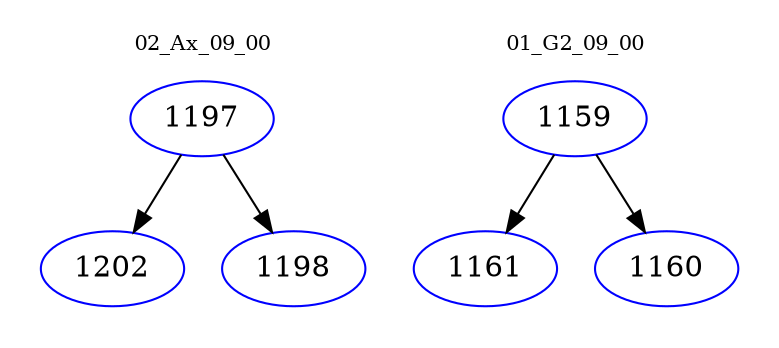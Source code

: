 digraph{
subgraph cluster_0 {
color = white
label = "02_Ax_09_00";
fontsize=10;
T0_1197 [label="1197", color="blue"]
T0_1197 -> T0_1202 [color="black"]
T0_1202 [label="1202", color="blue"]
T0_1197 -> T0_1198 [color="black"]
T0_1198 [label="1198", color="blue"]
}
subgraph cluster_1 {
color = white
label = "01_G2_09_00";
fontsize=10;
T1_1159 [label="1159", color="blue"]
T1_1159 -> T1_1161 [color="black"]
T1_1161 [label="1161", color="blue"]
T1_1159 -> T1_1160 [color="black"]
T1_1160 [label="1160", color="blue"]
}
}
